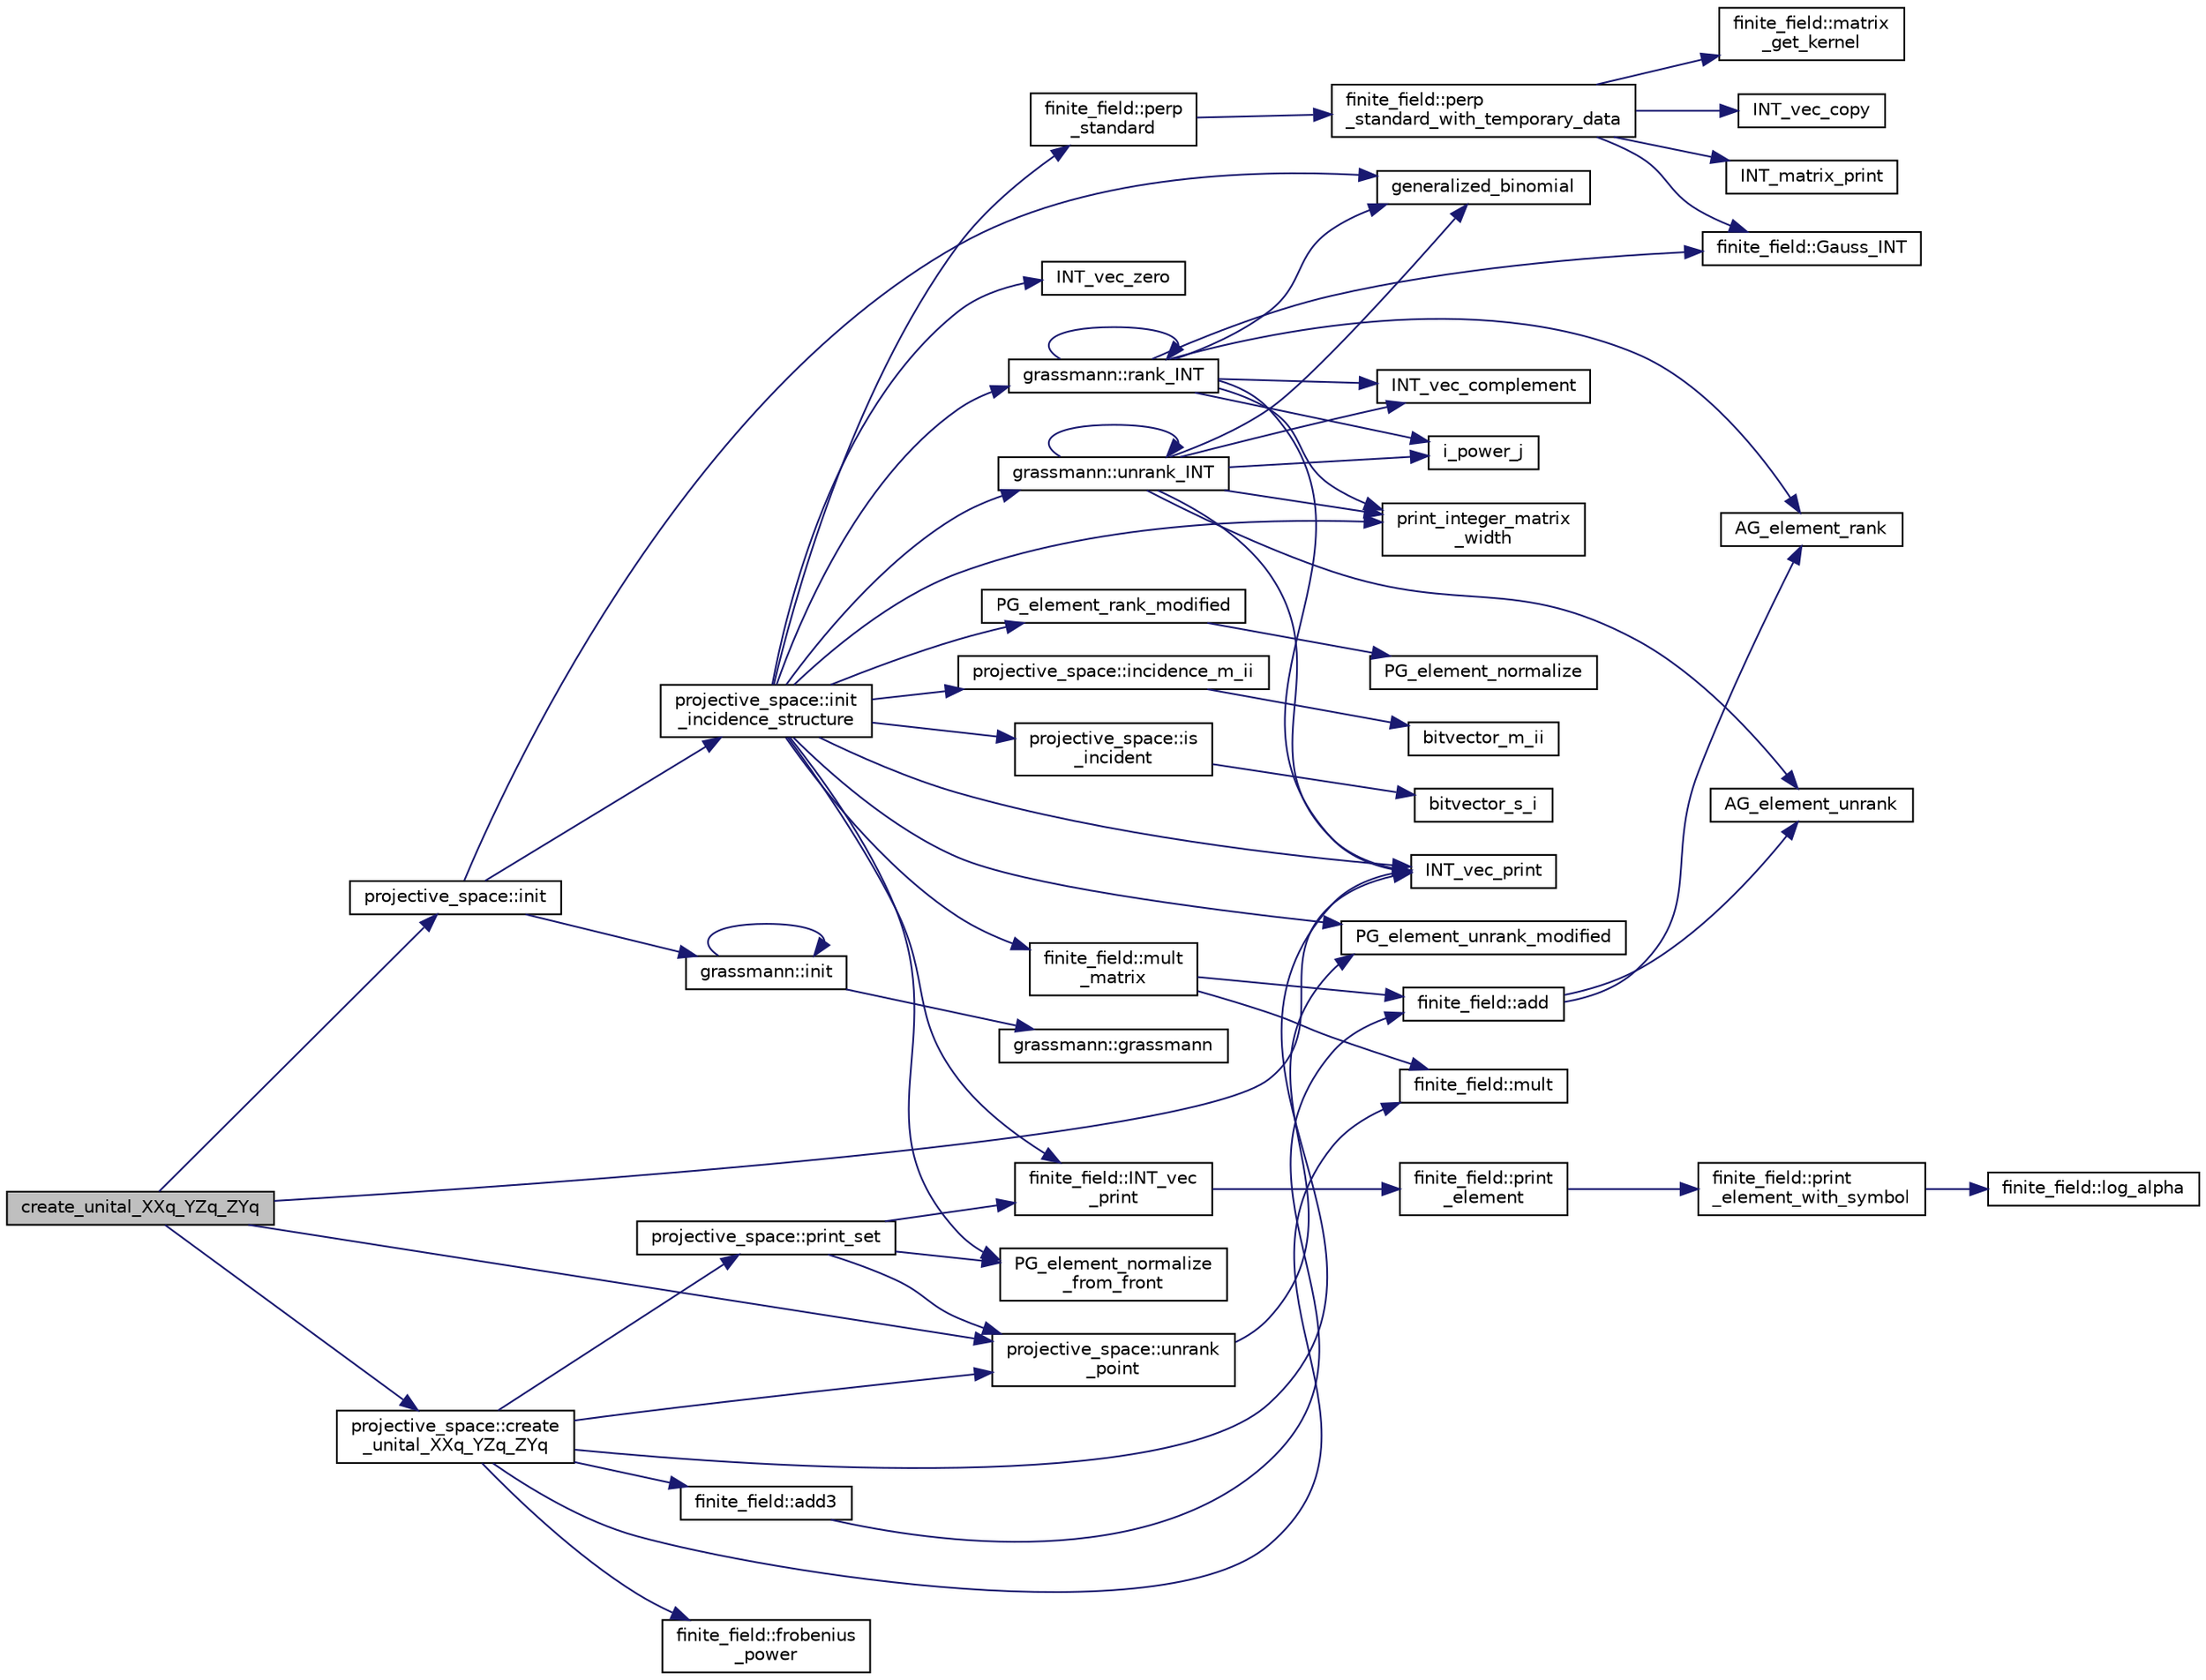 digraph "create_unital_XXq_YZq_ZYq"
{
  edge [fontname="Helvetica",fontsize="10",labelfontname="Helvetica",labelfontsize="10"];
  node [fontname="Helvetica",fontsize="10",shape=record];
  rankdir="LR";
  Node732 [label="create_unital_XXq_YZq_ZYq",height=0.2,width=0.4,color="black", fillcolor="grey75", style="filled", fontcolor="black"];
  Node732 -> Node733 [color="midnightblue",fontsize="10",style="solid",fontname="Helvetica"];
  Node733 [label="projective_space::init",height=0.2,width=0.4,color="black", fillcolor="white", style="filled",URL="$d2/d17/classprojective__space.html#a8a1efa40df92744519365f82e4740dab"];
  Node733 -> Node734 [color="midnightblue",fontsize="10",style="solid",fontname="Helvetica"];
  Node734 [label="grassmann::init",height=0.2,width=0.4,color="black", fillcolor="white", style="filled",URL="$df/d02/classgrassmann.html#a2e8cf7b9f203254493d7c2607c17d498"];
  Node734 -> Node735 [color="midnightblue",fontsize="10",style="solid",fontname="Helvetica"];
  Node735 [label="grassmann::grassmann",height=0.2,width=0.4,color="black", fillcolor="white", style="filled",URL="$df/d02/classgrassmann.html#a252a85d3b74eb4fbd5771f4152a5f272"];
  Node734 -> Node734 [color="midnightblue",fontsize="10",style="solid",fontname="Helvetica"];
  Node733 -> Node736 [color="midnightblue",fontsize="10",style="solid",fontname="Helvetica"];
  Node736 [label="generalized_binomial",height=0.2,width=0.4,color="black", fillcolor="white", style="filled",URL="$d2/d7c/combinatorics_8_c.html#a24762dc22e45175d18ec1ec1d2556ae8"];
  Node733 -> Node737 [color="midnightblue",fontsize="10",style="solid",fontname="Helvetica"];
  Node737 [label="projective_space::init\l_incidence_structure",height=0.2,width=0.4,color="black", fillcolor="white", style="filled",URL="$d2/d17/classprojective__space.html#a1e59490325e045cc52674a3706780aed"];
  Node737 -> Node738 [color="midnightblue",fontsize="10",style="solid",fontname="Helvetica"];
  Node738 [label="INT_vec_zero",height=0.2,width=0.4,color="black", fillcolor="white", style="filled",URL="$df/dbf/sajeeb_8_c.html#aa8c9c7977203577026080f546fe4980f"];
  Node737 -> Node739 [color="midnightblue",fontsize="10",style="solid",fontname="Helvetica"];
  Node739 [label="PG_element_unrank_modified",height=0.2,width=0.4,color="black", fillcolor="white", style="filled",URL="$d4/d67/geometry_8h.html#a83ae9b605d496f6a90345303f6efae64"];
  Node737 -> Node740 [color="midnightblue",fontsize="10",style="solid",fontname="Helvetica"];
  Node740 [label="INT_vec_print",height=0.2,width=0.4,color="black", fillcolor="white", style="filled",URL="$df/dbf/sajeeb_8_c.html#a79a5901af0b47dd0d694109543c027fe"];
  Node737 -> Node741 [color="midnightblue",fontsize="10",style="solid",fontname="Helvetica"];
  Node741 [label="finite_field::INT_vec\l_print",height=0.2,width=0.4,color="black", fillcolor="white", style="filled",URL="$df/d5a/classfinite__field.html#a9c33a61dedc197e37b014b6f8dc07f06"];
  Node741 -> Node742 [color="midnightblue",fontsize="10",style="solid",fontname="Helvetica"];
  Node742 [label="finite_field::print\l_element",height=0.2,width=0.4,color="black", fillcolor="white", style="filled",URL="$df/d5a/classfinite__field.html#ab7d1f59c043d7696b8b47c92d0fedad5"];
  Node742 -> Node743 [color="midnightblue",fontsize="10",style="solid",fontname="Helvetica"];
  Node743 [label="finite_field::print\l_element_with_symbol",height=0.2,width=0.4,color="black", fillcolor="white", style="filled",URL="$df/d5a/classfinite__field.html#aa0180c961aa4a0a8934cb4dc82e38a4d"];
  Node743 -> Node744 [color="midnightblue",fontsize="10",style="solid",fontname="Helvetica"];
  Node744 [label="finite_field::log_alpha",height=0.2,width=0.4,color="black", fillcolor="white", style="filled",URL="$df/d5a/classfinite__field.html#a446a83ae0d281ddf44215626f0097305"];
  Node737 -> Node745 [color="midnightblue",fontsize="10",style="solid",fontname="Helvetica"];
  Node745 [label="PG_element_normalize\l_from_front",height=0.2,width=0.4,color="black", fillcolor="white", style="filled",URL="$d4/d67/geometry_8h.html#af675caf5f9975573455c8d93cb56bf95"];
  Node737 -> Node746 [color="midnightblue",fontsize="10",style="solid",fontname="Helvetica"];
  Node746 [label="grassmann::unrank_INT",height=0.2,width=0.4,color="black", fillcolor="white", style="filled",URL="$df/d02/classgrassmann.html#a32079405b95a6da2ba1420567d762d64"];
  Node746 -> Node736 [color="midnightblue",fontsize="10",style="solid",fontname="Helvetica"];
  Node746 -> Node747 [color="midnightblue",fontsize="10",style="solid",fontname="Helvetica"];
  Node747 [label="i_power_j",height=0.2,width=0.4,color="black", fillcolor="white", style="filled",URL="$de/dc5/algebra__and__number__theory_8h.html#a39b321523e8957d701618bb5cac542b5"];
  Node746 -> Node748 [color="midnightblue",fontsize="10",style="solid",fontname="Helvetica"];
  Node748 [label="AG_element_unrank",height=0.2,width=0.4,color="black", fillcolor="white", style="filled",URL="$d4/d67/geometry_8h.html#a4a33b86c87b2879b97cfa1327abe2885"];
  Node746 -> Node740 [color="midnightblue",fontsize="10",style="solid",fontname="Helvetica"];
  Node746 -> Node746 [color="midnightblue",fontsize="10",style="solid",fontname="Helvetica"];
  Node746 -> Node749 [color="midnightblue",fontsize="10",style="solid",fontname="Helvetica"];
  Node749 [label="INT_vec_complement",height=0.2,width=0.4,color="black", fillcolor="white", style="filled",URL="$d5/db4/io__and__os_8h.html#a2a0a724647575fcd3090c763985eb81a"];
  Node746 -> Node750 [color="midnightblue",fontsize="10",style="solid",fontname="Helvetica"];
  Node750 [label="print_integer_matrix\l_width",height=0.2,width=0.4,color="black", fillcolor="white", style="filled",URL="$d5/db4/io__and__os_8h.html#aa78f3e73fc2179251bd15adbcc31573f"];
  Node737 -> Node750 [color="midnightblue",fontsize="10",style="solid",fontname="Helvetica"];
  Node737 -> Node751 [color="midnightblue",fontsize="10",style="solid",fontname="Helvetica"];
  Node751 [label="grassmann::rank_INT",height=0.2,width=0.4,color="black", fillcolor="white", style="filled",URL="$df/d02/classgrassmann.html#a1fa95ce7ecebd48b04c7a0dc75491184"];
  Node751 -> Node750 [color="midnightblue",fontsize="10",style="solid",fontname="Helvetica"];
  Node751 -> Node752 [color="midnightblue",fontsize="10",style="solid",fontname="Helvetica"];
  Node752 [label="finite_field::Gauss_INT",height=0.2,width=0.4,color="black", fillcolor="white", style="filled",URL="$df/d5a/classfinite__field.html#adb676d2e80341b53751326e3a58beb11"];
  Node751 -> Node740 [color="midnightblue",fontsize="10",style="solid",fontname="Helvetica"];
  Node751 -> Node749 [color="midnightblue",fontsize="10",style="solid",fontname="Helvetica"];
  Node751 -> Node747 [color="midnightblue",fontsize="10",style="solid",fontname="Helvetica"];
  Node751 -> Node736 [color="midnightblue",fontsize="10",style="solid",fontname="Helvetica"];
  Node751 -> Node751 [color="midnightblue",fontsize="10",style="solid",fontname="Helvetica"];
  Node751 -> Node753 [color="midnightblue",fontsize="10",style="solid",fontname="Helvetica"];
  Node753 [label="AG_element_rank",height=0.2,width=0.4,color="black", fillcolor="white", style="filled",URL="$d4/d67/geometry_8h.html#ab2ac908d07dd8038fd996e26bdc75c17"];
  Node737 -> Node754 [color="midnightblue",fontsize="10",style="solid",fontname="Helvetica"];
  Node754 [label="finite_field::mult\l_matrix",height=0.2,width=0.4,color="black", fillcolor="white", style="filled",URL="$df/d5a/classfinite__field.html#a48517f15dfd7b21c37e0975855f1ada2"];
  Node754 -> Node755 [color="midnightblue",fontsize="10",style="solid",fontname="Helvetica"];
  Node755 [label="finite_field::add",height=0.2,width=0.4,color="black", fillcolor="white", style="filled",URL="$df/d5a/classfinite__field.html#a8f12328a27500f3c7be0c849ebbc9d14"];
  Node755 -> Node748 [color="midnightblue",fontsize="10",style="solid",fontname="Helvetica"];
  Node755 -> Node753 [color="midnightblue",fontsize="10",style="solid",fontname="Helvetica"];
  Node754 -> Node756 [color="midnightblue",fontsize="10",style="solid",fontname="Helvetica"];
  Node756 [label="finite_field::mult",height=0.2,width=0.4,color="black", fillcolor="white", style="filled",URL="$df/d5a/classfinite__field.html#a24fb5917aa6d4d656fd855b7f44a13b0"];
  Node737 -> Node757 [color="midnightblue",fontsize="10",style="solid",fontname="Helvetica"];
  Node757 [label="PG_element_rank_modified",height=0.2,width=0.4,color="black", fillcolor="white", style="filled",URL="$d4/d67/geometry_8h.html#a9cd1a8bf5b88a038e33862f6c2c3dd36"];
  Node757 -> Node758 [color="midnightblue",fontsize="10",style="solid",fontname="Helvetica"];
  Node758 [label="PG_element_normalize",height=0.2,width=0.4,color="black", fillcolor="white", style="filled",URL="$df/de4/projective_8_c.html#a5a4c3c1158bad6bab0d786c616bd0996"];
  Node737 -> Node759 [color="midnightblue",fontsize="10",style="solid",fontname="Helvetica"];
  Node759 [label="projective_space::incidence_m_ii",height=0.2,width=0.4,color="black", fillcolor="white", style="filled",URL="$d2/d17/classprojective__space.html#adafef534cb822f51289101e7d465ede2"];
  Node759 -> Node760 [color="midnightblue",fontsize="10",style="solid",fontname="Helvetica"];
  Node760 [label="bitvector_m_ii",height=0.2,width=0.4,color="black", fillcolor="white", style="filled",URL="$df/dbf/sajeeb_8_c.html#a31da55e2b26316d582cd322dc670b67b"];
  Node737 -> Node761 [color="midnightblue",fontsize="10",style="solid",fontname="Helvetica"];
  Node761 [label="finite_field::perp\l_standard",height=0.2,width=0.4,color="black", fillcolor="white", style="filled",URL="$df/d5a/classfinite__field.html#a2f5bc92908aea624a8d9179d2a9ba057"];
  Node761 -> Node762 [color="midnightblue",fontsize="10",style="solid",fontname="Helvetica"];
  Node762 [label="finite_field::perp\l_standard_with_temporary_data",height=0.2,width=0.4,color="black", fillcolor="white", style="filled",URL="$df/d5a/classfinite__field.html#aae3cca9b5f19ae969a9c5349d14f41c0"];
  Node762 -> Node763 [color="midnightblue",fontsize="10",style="solid",fontname="Helvetica"];
  Node763 [label="INT_vec_copy",height=0.2,width=0.4,color="black", fillcolor="white", style="filled",URL="$df/dbf/sajeeb_8_c.html#ac2d875e27e009af6ec04d17254d11075"];
  Node762 -> Node764 [color="midnightblue",fontsize="10",style="solid",fontname="Helvetica"];
  Node764 [label="INT_matrix_print",height=0.2,width=0.4,color="black", fillcolor="white", style="filled",URL="$d5/db4/io__and__os_8h.html#afd4180a24bef3a2b584668a4eaf607ff"];
  Node762 -> Node752 [color="midnightblue",fontsize="10",style="solid",fontname="Helvetica"];
  Node762 -> Node765 [color="midnightblue",fontsize="10",style="solid",fontname="Helvetica"];
  Node765 [label="finite_field::matrix\l_get_kernel",height=0.2,width=0.4,color="black", fillcolor="white", style="filled",URL="$df/d5a/classfinite__field.html#ac45780a927cee936df13d04d30d2d248"];
  Node737 -> Node766 [color="midnightblue",fontsize="10",style="solid",fontname="Helvetica"];
  Node766 [label="projective_space::is\l_incident",height=0.2,width=0.4,color="black", fillcolor="white", style="filled",URL="$d2/d17/classprojective__space.html#a225780a9f3d266bc425b3be0cf5bc0ff"];
  Node766 -> Node767 [color="midnightblue",fontsize="10",style="solid",fontname="Helvetica"];
  Node767 [label="bitvector_s_i",height=0.2,width=0.4,color="black", fillcolor="white", style="filled",URL="$df/dbf/sajeeb_8_c.html#ac0135a3681a44df3fe7af1545676fbe2"];
  Node732 -> Node768 [color="midnightblue",fontsize="10",style="solid",fontname="Helvetica"];
  Node768 [label="projective_space::create\l_unital_XXq_YZq_ZYq",height=0.2,width=0.4,color="black", fillcolor="white", style="filled",URL="$d2/d17/classprojective__space.html#ab2caba5024959bb9db75d3cb711c2f30"];
  Node768 -> Node769 [color="midnightblue",fontsize="10",style="solid",fontname="Helvetica"];
  Node769 [label="projective_space::unrank\l_point",height=0.2,width=0.4,color="black", fillcolor="white", style="filled",URL="$d2/d17/classprojective__space.html#a3cb7917af4c5f1590b660d4bf907e0fa"];
  Node769 -> Node739 [color="midnightblue",fontsize="10",style="solid",fontname="Helvetica"];
  Node768 -> Node740 [color="midnightblue",fontsize="10",style="solid",fontname="Helvetica"];
  Node768 -> Node770 [color="midnightblue",fontsize="10",style="solid",fontname="Helvetica"];
  Node770 [label="finite_field::frobenius\l_power",height=0.2,width=0.4,color="black", fillcolor="white", style="filled",URL="$df/d5a/classfinite__field.html#aec23e43aaefc0ed601cdfa3139496a92"];
  Node768 -> Node771 [color="midnightblue",fontsize="10",style="solid",fontname="Helvetica"];
  Node771 [label="finite_field::add3",height=0.2,width=0.4,color="black", fillcolor="white", style="filled",URL="$df/d5a/classfinite__field.html#aa3c53790ee7232f154fa43ebc46fb1f7"];
  Node771 -> Node755 [color="midnightblue",fontsize="10",style="solid",fontname="Helvetica"];
  Node768 -> Node756 [color="midnightblue",fontsize="10",style="solid",fontname="Helvetica"];
  Node768 -> Node772 [color="midnightblue",fontsize="10",style="solid",fontname="Helvetica"];
  Node772 [label="projective_space::print_set",height=0.2,width=0.4,color="black", fillcolor="white", style="filled",URL="$d2/d17/classprojective__space.html#aebfbb6d02bd979dc902c65a1d826b7f8"];
  Node772 -> Node769 [color="midnightblue",fontsize="10",style="solid",fontname="Helvetica"];
  Node772 -> Node741 [color="midnightblue",fontsize="10",style="solid",fontname="Helvetica"];
  Node772 -> Node745 [color="midnightblue",fontsize="10",style="solid",fontname="Helvetica"];
  Node732 -> Node769 [color="midnightblue",fontsize="10",style="solid",fontname="Helvetica"];
  Node732 -> Node740 [color="midnightblue",fontsize="10",style="solid",fontname="Helvetica"];
}
